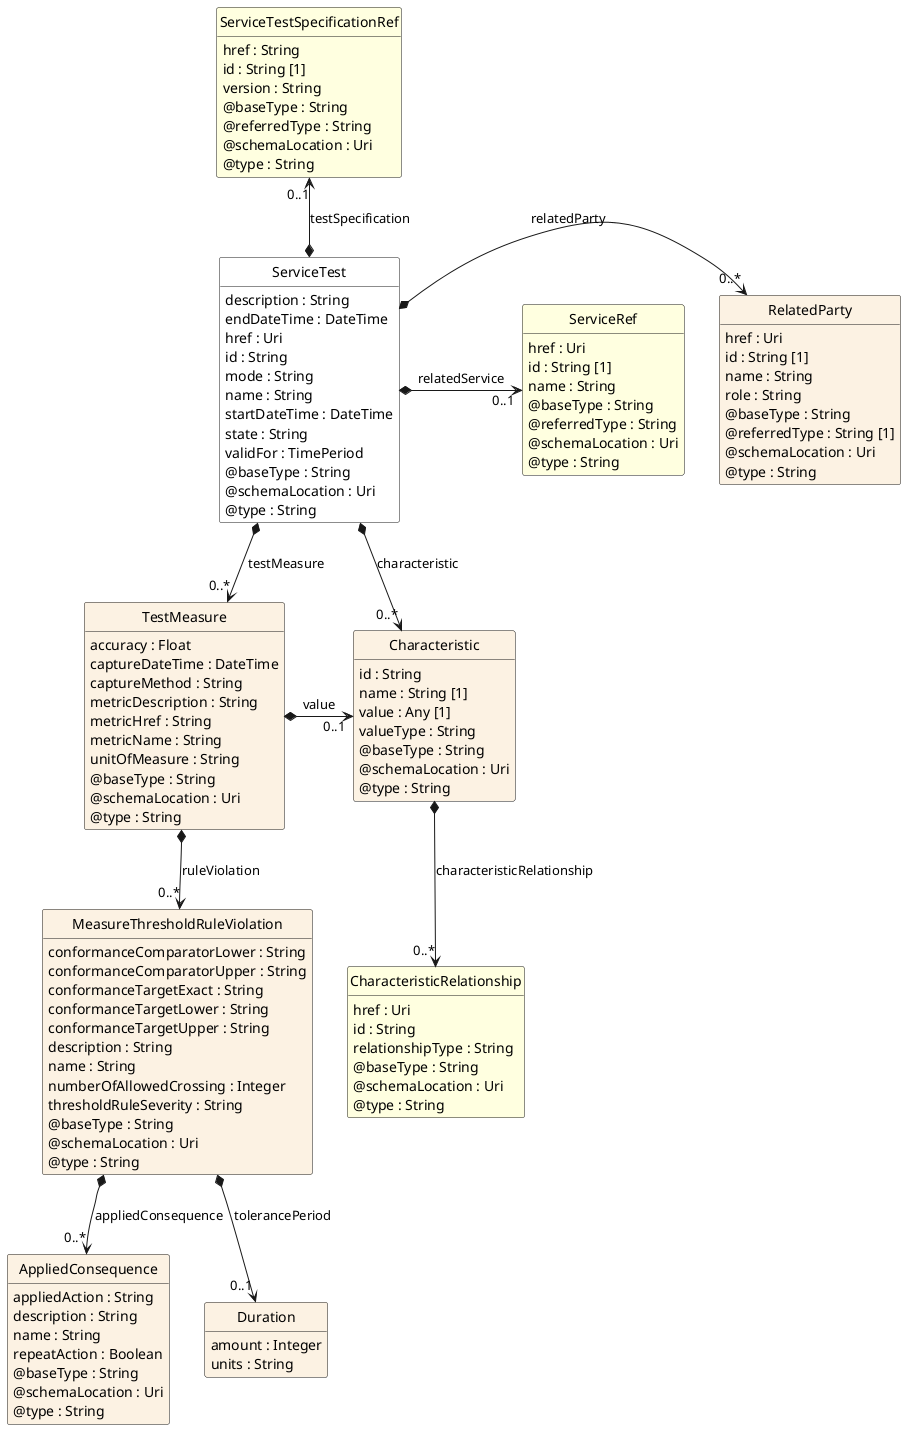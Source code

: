 @startuml
hide circle
hide methods
hide stereotype
show <<Enumeration>> stereotype
skinparam class {
   BackgroundColor<<Enumeration>> #E6F5F7
   BackgroundColor<<Ref>> #FFFFE0
   BackgroundColor<<Pivot>> #FFFFFFF
   BackgroundColor<<SimpleType>> #E2F0DA
   BackgroundColor #FCF2E3
}

class ServiceTest <<Pivot>> {
    description : String
    endDateTime : DateTime
    href : Uri
    id : String
    mode : String
    name : String
    startDateTime : DateTime
    state : String
    validFor : TimePeriod
    @baseType : String
    @schemaLocation : Uri
    @type : String
}

class TestMeasure  {
    accuracy : Float
    captureDateTime : DateTime
    captureMethod : String
    metricDescription : String
    metricHref : String
    metricName : String
    unitOfMeasure : String
    @baseType : String
    @schemaLocation : Uri
    @type : String
}

class MeasureThresholdRuleViolation  {
    conformanceComparatorLower : String
    conformanceComparatorUpper : String
    conformanceTargetExact : String
    conformanceTargetLower : String
    conformanceTargetUpper : String
    description : String
    name : String
    numberOfAllowedCrossing : Integer
    thresholdRuleSeverity : String
    @baseType : String
    @schemaLocation : Uri
    @type : String
}

class AppliedConsequence  {
    appliedAction : String
    description : String
    name : String
    repeatAction : Boolean
    @baseType : String
    @schemaLocation : Uri
    @type : String
}

class Duration  {
    amount : Integer
    units : String
}

class Characteristic  {
    id : String
    name : String [1]
    value : Any [1]
    valueType : String
    @baseType : String
    @schemaLocation : Uri
    @type : String
}

class CharacteristicRelationship  <<Ref>> {
    href : Uri
    id : String
    relationshipType : String
    @baseType : String
    @schemaLocation : Uri
    @type : String
}

class RelatedParty  {
    href : Uri
    id : String [1]
    name : String
    role : String
    @baseType : String
    @referredType : String [1]
    @schemaLocation : Uri
    @type : String
}

class ServiceRef  <<Ref>> {
    href : Uri
    id : String [1]
    name : String
    @baseType : String
    @referredType : String
    @schemaLocation : Uri
    @type : String
}

class ServiceTestSpecificationRef  <<Ref>> {
    href : String
    id : String [1]
    version : String
    @baseType : String
    @referredType : String
    @schemaLocation : Uri
    @type : String
}

ServiceTest *-->  "0..*" Characteristic : characteristic

ServiceTest *-->  "0..*" TestMeasure : testMeasure

TestMeasure *-right-> "0..1" Characteristic : value

RelatedParty "0..*" <-left-* ServiceTest : relatedParty

ServiceTest *-right-> "0..1" ServiceRef : relatedService

ServiceTestSpecificationRef "0..1" <--* ServiceTest : testSpecification

TestMeasure *-->  "0..*" MeasureThresholdRuleViolation : ruleViolation

MeasureThresholdRuleViolation *-->  "0..*" AppliedConsequence : appliedConsequence

MeasureThresholdRuleViolation *-->  "0..1" Duration : tolerancePeriod

Characteristic *-->  "0..*" CharacteristicRelationship : characteristicRelationship

@enduml